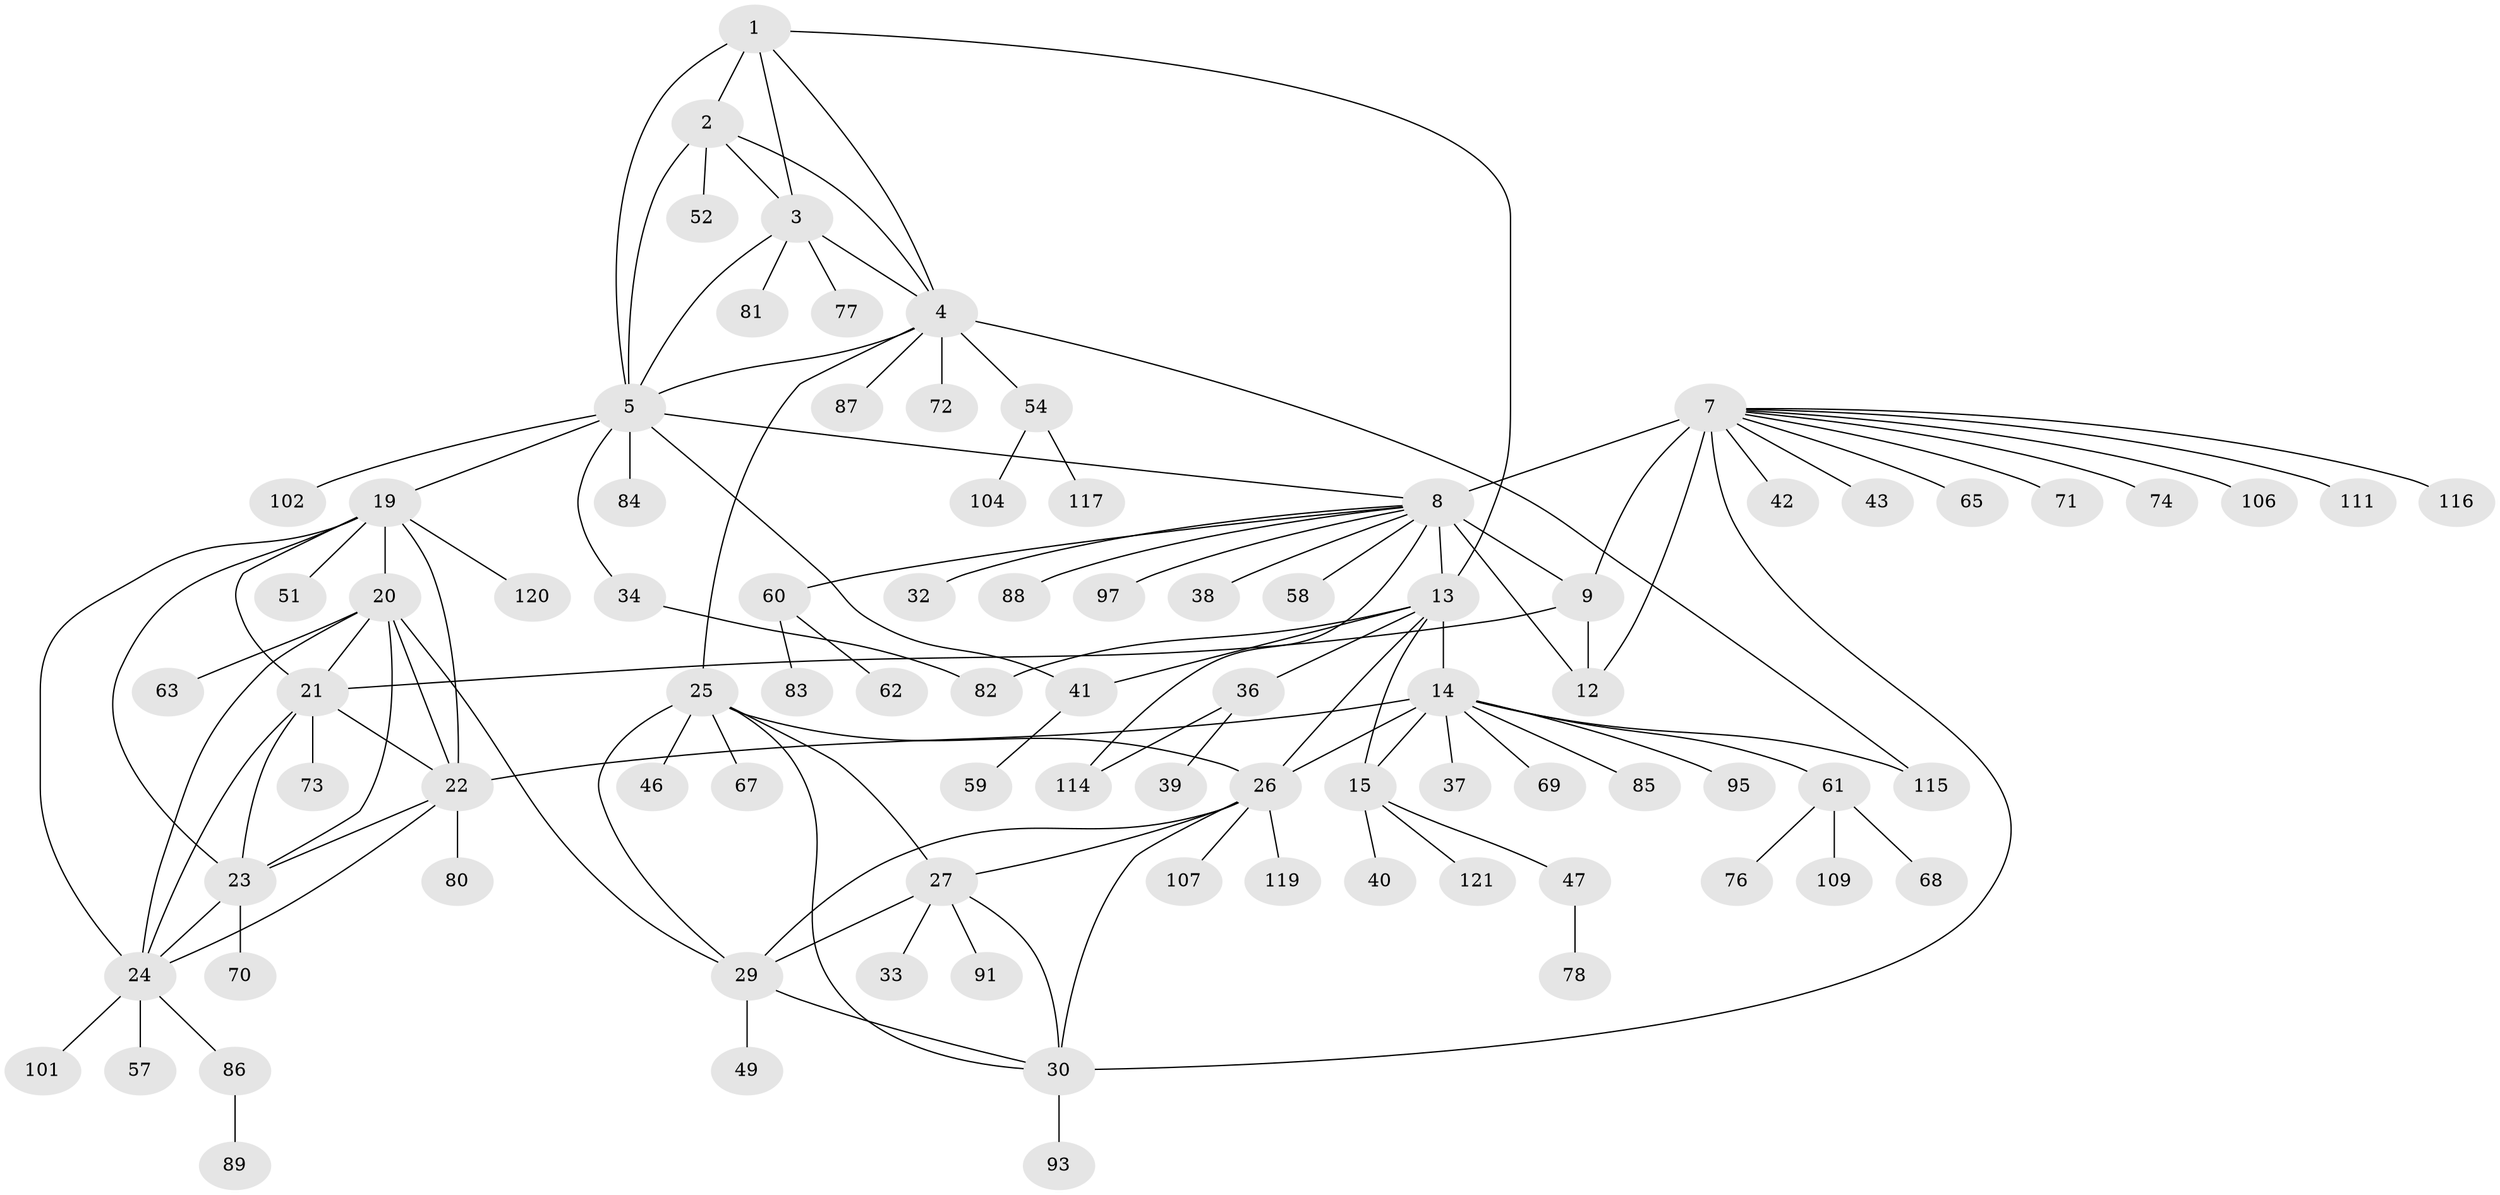 // original degree distribution, {7: 0.05737704918032787, 6: 0.02459016393442623, 10: 0.01639344262295082, 9: 0.03278688524590164, 8: 0.08196721311475409, 13: 0.00819672131147541, 11: 0.00819672131147541, 5: 0.02459016393442623, 1: 0.5491803278688525, 3: 0.040983606557377046, 2: 0.14754098360655737, 4: 0.00819672131147541}
// Generated by graph-tools (version 1.1) at 2025/42/03/06/25 10:42:08]
// undirected, 87 vertices, 123 edges
graph export_dot {
graph [start="1"]
  node [color=gray90,style=filled];
  1 [super="+75"];
  2;
  3 [super="+35"];
  4 [super="+66"];
  5 [super="+6"];
  7 [super="+10"];
  8 [super="+11"];
  9 [super="+103"];
  12 [super="+31"];
  13 [super="+16"];
  14 [super="+18"];
  15 [super="+17"];
  19;
  20 [super="+113"];
  21 [super="+79"];
  22 [super="+50"];
  23 [super="+55"];
  24 [super="+64"];
  25 [super="+45"];
  26 [super="+98"];
  27 [super="+28"];
  29 [super="+53"];
  30 [super="+44"];
  32;
  33;
  34 [super="+112"];
  36;
  37;
  38;
  39;
  40;
  41 [super="+56"];
  42;
  43 [super="+110"];
  46;
  47 [super="+48"];
  49;
  51;
  52;
  54 [super="+90"];
  57;
  58;
  59;
  60;
  61 [super="+108"];
  62;
  63 [super="+96"];
  65;
  67;
  68;
  69;
  70 [super="+100"];
  71 [super="+122"];
  72 [super="+99"];
  73;
  74;
  76;
  77;
  78;
  80;
  81;
  82;
  83 [super="+94"];
  84;
  85;
  86;
  87;
  88 [super="+92"];
  89 [super="+105"];
  91;
  93;
  95;
  97 [super="+118"];
  101;
  102;
  104;
  106;
  107;
  109;
  111;
  114;
  115;
  116;
  117;
  119;
  120;
  121;
  1 -- 2;
  1 -- 3;
  1 -- 4;
  1 -- 5 [weight=2];
  1 -- 13;
  2 -- 3;
  2 -- 4;
  2 -- 5 [weight=2];
  2 -- 52;
  3 -- 4;
  3 -- 5 [weight=2];
  3 -- 81;
  3 -- 77;
  4 -- 5 [weight=2];
  4 -- 25;
  4 -- 54;
  4 -- 72;
  4 -- 87;
  4 -- 115;
  5 -- 8;
  5 -- 34;
  5 -- 102;
  5 -- 41;
  5 -- 19;
  5 -- 84;
  7 -- 8 [weight=4];
  7 -- 9 [weight=2];
  7 -- 12 [weight=2];
  7 -- 30;
  7 -- 42;
  7 -- 116;
  7 -- 65;
  7 -- 71;
  7 -- 74;
  7 -- 43;
  7 -- 106;
  7 -- 111;
  8 -- 9 [weight=2];
  8 -- 12 [weight=2];
  8 -- 13;
  8 -- 32;
  8 -- 38;
  8 -- 58;
  8 -- 60;
  8 -- 88;
  8 -- 114;
  8 -- 97;
  9 -- 12;
  9 -- 21;
  13 -- 14 [weight=4];
  13 -- 15 [weight=4];
  13 -- 82;
  13 -- 36;
  13 -- 41;
  13 -- 26;
  14 -- 15 [weight=4];
  14 -- 61;
  14 -- 85;
  14 -- 95;
  14 -- 69;
  14 -- 37;
  14 -- 115;
  14 -- 22;
  14 -- 26;
  15 -- 47;
  15 -- 40;
  15 -- 121;
  19 -- 20;
  19 -- 21;
  19 -- 22;
  19 -- 23;
  19 -- 24;
  19 -- 51;
  19 -- 120;
  20 -- 21;
  20 -- 22;
  20 -- 23;
  20 -- 24;
  20 -- 29;
  20 -- 63;
  21 -- 22;
  21 -- 23;
  21 -- 24;
  21 -- 73;
  22 -- 23;
  22 -- 24;
  22 -- 80;
  23 -- 24;
  23 -- 70;
  24 -- 57;
  24 -- 86;
  24 -- 101;
  25 -- 26;
  25 -- 27 [weight=2];
  25 -- 29;
  25 -- 30;
  25 -- 46;
  25 -- 67;
  26 -- 27 [weight=2];
  26 -- 29;
  26 -- 30;
  26 -- 107;
  26 -- 119;
  27 -- 29 [weight=2];
  27 -- 30 [weight=2];
  27 -- 33;
  27 -- 91;
  29 -- 30;
  29 -- 49;
  30 -- 93;
  34 -- 82;
  36 -- 39;
  36 -- 114;
  41 -- 59;
  47 -- 78;
  54 -- 104;
  54 -- 117;
  60 -- 62;
  60 -- 83;
  61 -- 68;
  61 -- 76;
  61 -- 109;
  86 -- 89;
}
